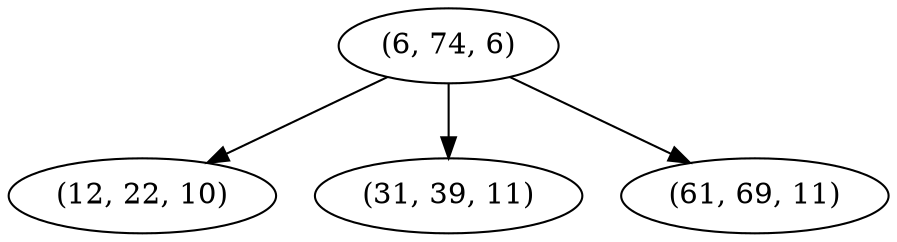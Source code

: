 digraph tree {
    "(6, 74, 6)";
    "(12, 22, 10)";
    "(31, 39, 11)";
    "(61, 69, 11)";
    "(6, 74, 6)" -> "(12, 22, 10)";
    "(6, 74, 6)" -> "(31, 39, 11)";
    "(6, 74, 6)" -> "(61, 69, 11)";
}
